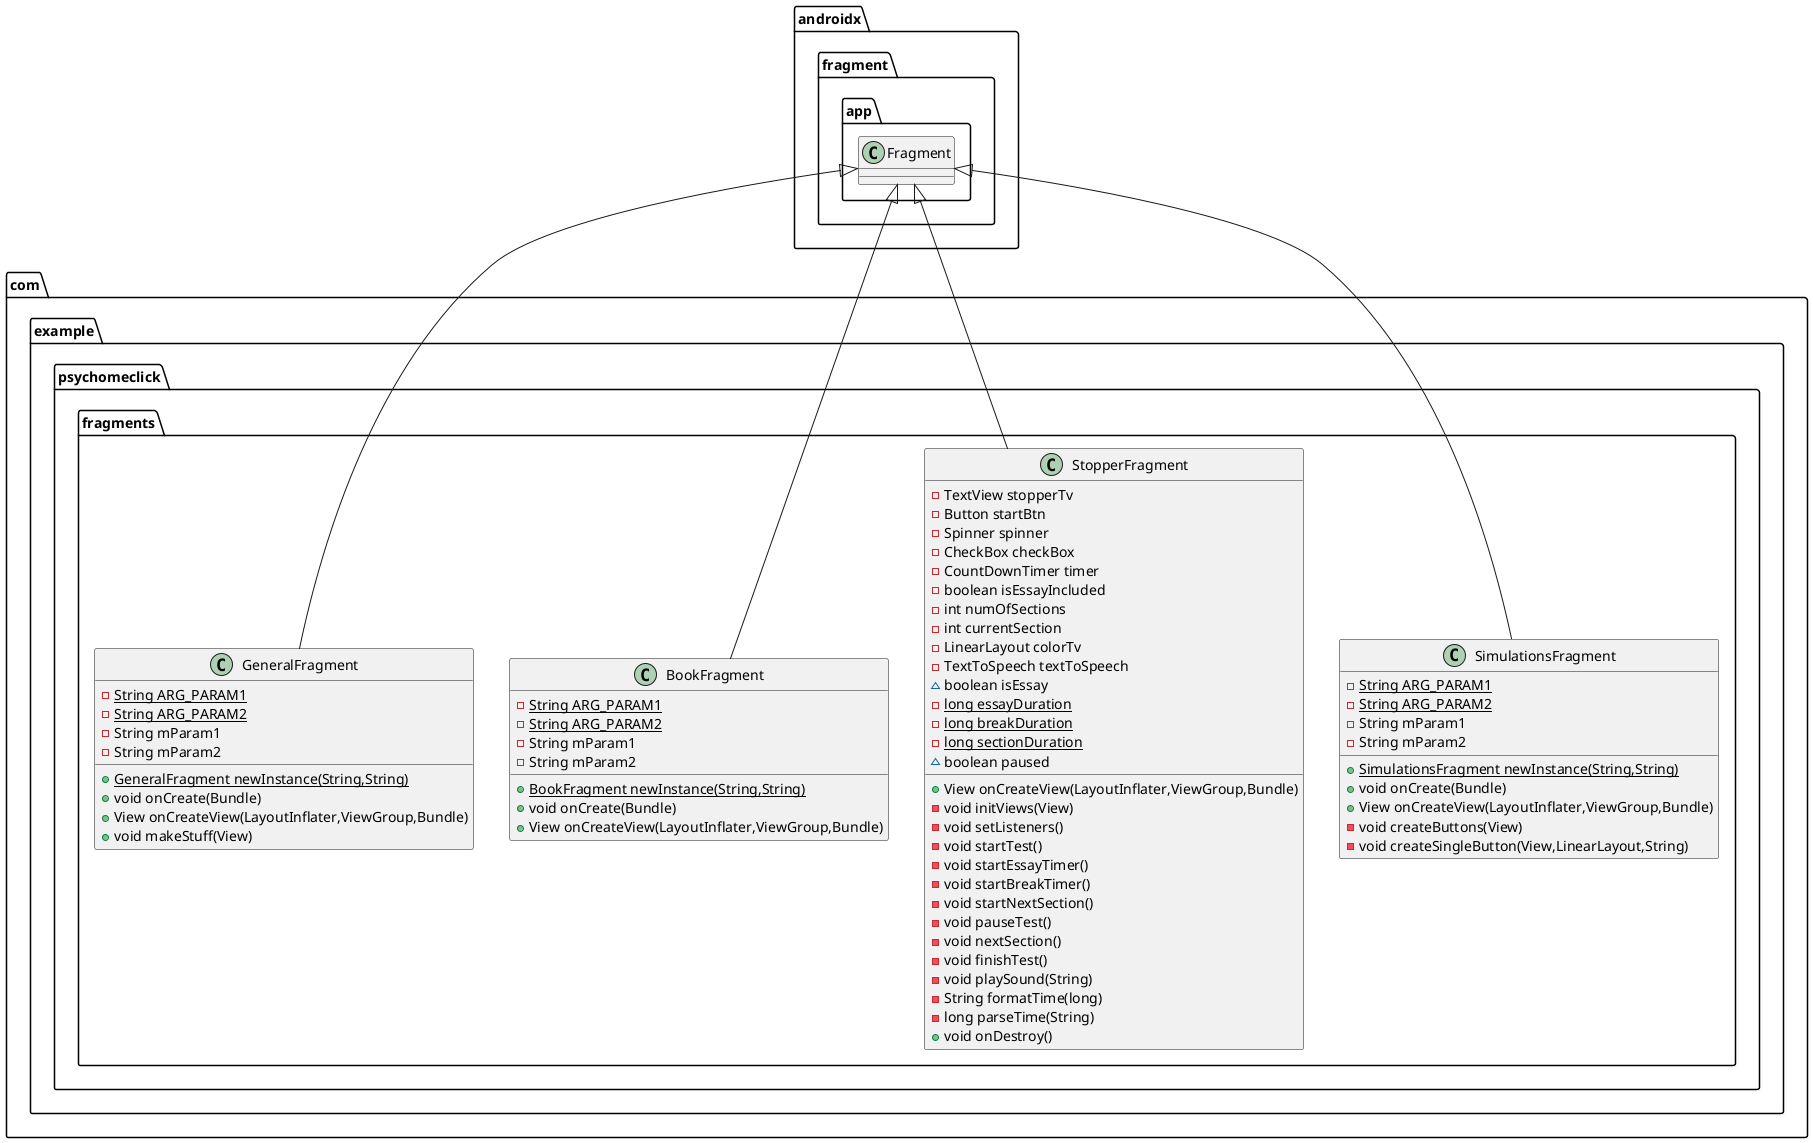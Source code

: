 @startuml
class com.example.psychomeclick.fragments.SimulationsFragment {
- {static} String ARG_PARAM1
- {static} String ARG_PARAM2
- String mParam1
- String mParam2
+ {static} SimulationsFragment newInstance(String,String)
+ void onCreate(Bundle)
+ View onCreateView(LayoutInflater,ViewGroup,Bundle)
- void createButtons(View)
- void createSingleButton(View,LinearLayout,String)
}


class com.example.psychomeclick.fragments.StopperFragment {
- TextView stopperTv
- Button startBtn
- Spinner spinner
- CheckBox checkBox
- CountDownTimer timer
- boolean isEssayIncluded
- int numOfSections
- int currentSection
- LinearLayout colorTv
- TextToSpeech textToSpeech
~ boolean isEssay
- {static} long essayDuration
- {static} long breakDuration
- {static} long sectionDuration
~ boolean paused
+ View onCreateView(LayoutInflater,ViewGroup,Bundle)
- void initViews(View)
- void setListeners()
- void startTest()
- void startEssayTimer()
- void startBreakTimer()
- void startNextSection()
- void pauseTest()
- void nextSection()
- void finishTest()
- void playSound(String)
- String formatTime(long)
- long parseTime(String)
+ void onDestroy()
}


class com.example.psychomeclick.fragments.BookFragment {
- {static} String ARG_PARAM1
- {static} String ARG_PARAM2
- String mParam1
- String mParam2
+ {static} BookFragment newInstance(String,String)
+ void onCreate(Bundle)
+ View onCreateView(LayoutInflater,ViewGroup,Bundle)
}


class com.example.psychomeclick.fragments.GeneralFragment {
- {static} String ARG_PARAM1
- {static} String ARG_PARAM2
- String mParam1
- String mParam2
+ {static} GeneralFragment newInstance(String,String)
+ void onCreate(Bundle)
+ View onCreateView(LayoutInflater,ViewGroup,Bundle)
+ void makeStuff(View)
}




androidx.fragment.app.Fragment <|-- com.example.psychomeclick.fragments.SimulationsFragment
androidx.fragment.app.Fragment <|-- com.example.psychomeclick.fragments.StopperFragment
androidx.fragment.app.Fragment <|-- com.example.psychomeclick.fragments.BookFragment
androidx.fragment.app.Fragment <|-- com.example.psychomeclick.fragments.GeneralFragment
@enduml